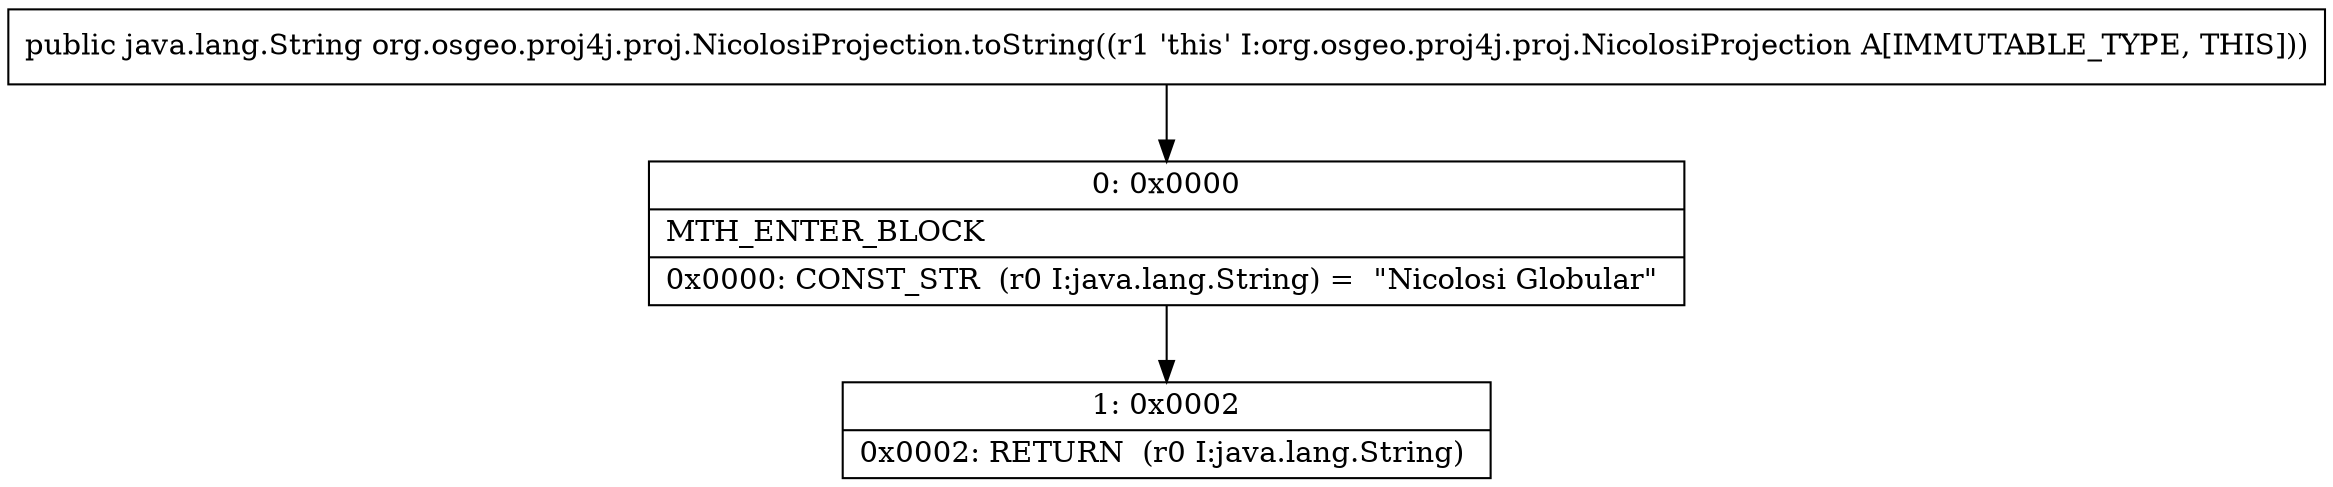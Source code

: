 digraph "CFG fororg.osgeo.proj4j.proj.NicolosiProjection.toString()Ljava\/lang\/String;" {
Node_0 [shape=record,label="{0\:\ 0x0000|MTH_ENTER_BLOCK\l|0x0000: CONST_STR  (r0 I:java.lang.String) =  \"Nicolosi Globular\" \l}"];
Node_1 [shape=record,label="{1\:\ 0x0002|0x0002: RETURN  (r0 I:java.lang.String) \l}"];
MethodNode[shape=record,label="{public java.lang.String org.osgeo.proj4j.proj.NicolosiProjection.toString((r1 'this' I:org.osgeo.proj4j.proj.NicolosiProjection A[IMMUTABLE_TYPE, THIS])) }"];
MethodNode -> Node_0;
Node_0 -> Node_1;
}

